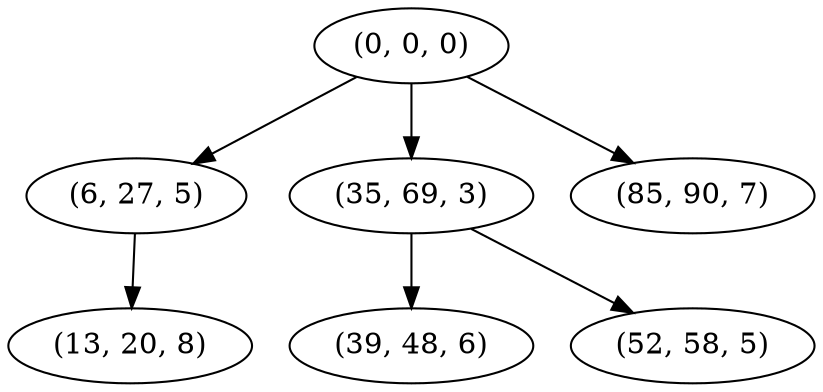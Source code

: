digraph tree {
    "(0, 0, 0)";
    "(6, 27, 5)";
    "(13, 20, 8)";
    "(35, 69, 3)";
    "(39, 48, 6)";
    "(52, 58, 5)";
    "(85, 90, 7)";
    "(0, 0, 0)" -> "(6, 27, 5)";
    "(0, 0, 0)" -> "(35, 69, 3)";
    "(0, 0, 0)" -> "(85, 90, 7)";
    "(6, 27, 5)" -> "(13, 20, 8)";
    "(35, 69, 3)" -> "(39, 48, 6)";
    "(35, 69, 3)" -> "(52, 58, 5)";
}
